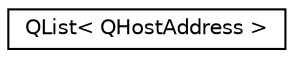 digraph "类继承关系图"
{
  edge [fontname="Helvetica",fontsize="10",labelfontname="Helvetica",labelfontsize="10"];
  node [fontname="Helvetica",fontsize="10",shape=record];
  rankdir="LR";
  Node0 [label="QList\< QHostAddress \>",height=0.2,width=0.4,color="black", fillcolor="white", style="filled",URL="$class_q_list.html"];
}
